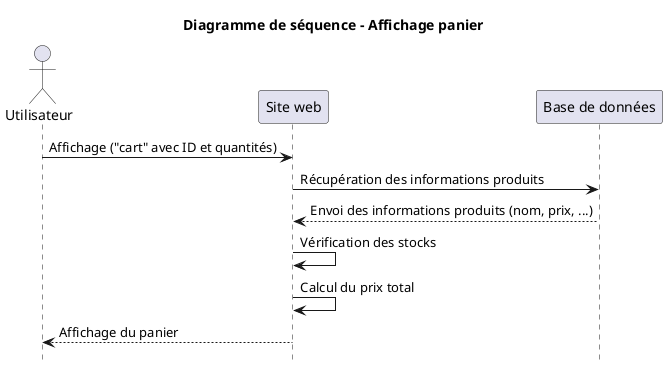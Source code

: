@startuml Diagramme de séquence - Affichage panier
title Diagramme de séquence - Affichage panier
hide footbox

actor "Utilisateur" as u
participant "Site web" as w
participant "Base de données" as d

u -> w: Affichage ("cart" avec ID et quantités)
w -> d: Récupération des informations produits
d --> w: Envoi des informations produits (nom, prix, ...)
w -> w: Vérification des stocks
w -> w: Calcul du prix total
w --> u: Affichage du panier

@enduml